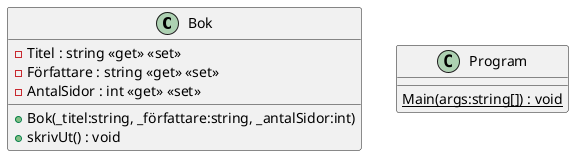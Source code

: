 @startuml
class Bok {
    - Titel : string <<get>> <<set>>
    - Författare : string <<get>> <<set>>
    - AntalSidor : int <<get>> <<set>>
    + Bok(_titel:string, _författare:string, _antalSidor:int)
    + skrivUt() : void
}
class Program {
    {static} Main(args:string[]) : void
}
@enduml
